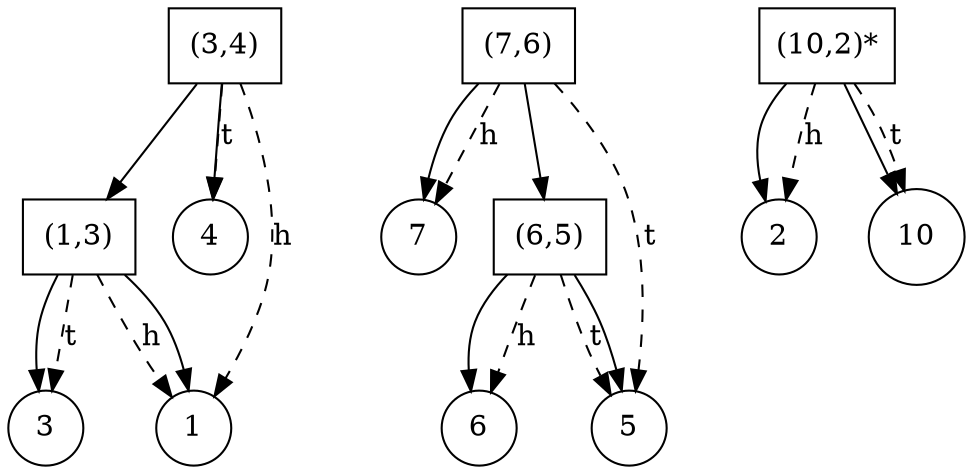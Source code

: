 digraph G {
"(3,4)" [shape=box];
"(3,4)" -> "(1,3)";
4 [shape=circle];
"(3,4)" -> 4;
"(3,4)" -> 1 [style=dashed, label = h];
"(3,4)" -> 4 [style=dashed, label = t];
"(1,3)" [shape=box];
1 [shape=circle];
"(1,3)" -> 1;
3 [shape=circle];
"(1,3)" -> 3;
"(1,3)" -> 1 [style=dashed, label = h];
"(1,3)" -> 3 [style=dashed, label = t];
"(7,6)" [shape=box];
7 [shape=circle];
"(7,6)" -> 7;
"(7,6)" -> "(6,5)";
"(7,6)" -> 7 [style=dashed, label = h];
"(7,6)" -> 5 [style=dashed, label = t];
"(6,5)" [shape=box];
6 [shape=circle];
"(6,5)" -> 6;
5 [shape=circle];
"(6,5)" -> 5;
"(6,5)" -> 6 [style=dashed, label = h];
"(6,5)" -> 5 [style=dashed, label = t];
"(10,2)*" [shape=box];
2 [shape=circle];
"(10,2)*" -> 2;
10 [shape=circle];
"(10,2)*" -> 10;
"(10,2)*" -> 2 [style=dashed, label = h];
"(10,2)*" -> 10 [style=dashed, label = t];
}
